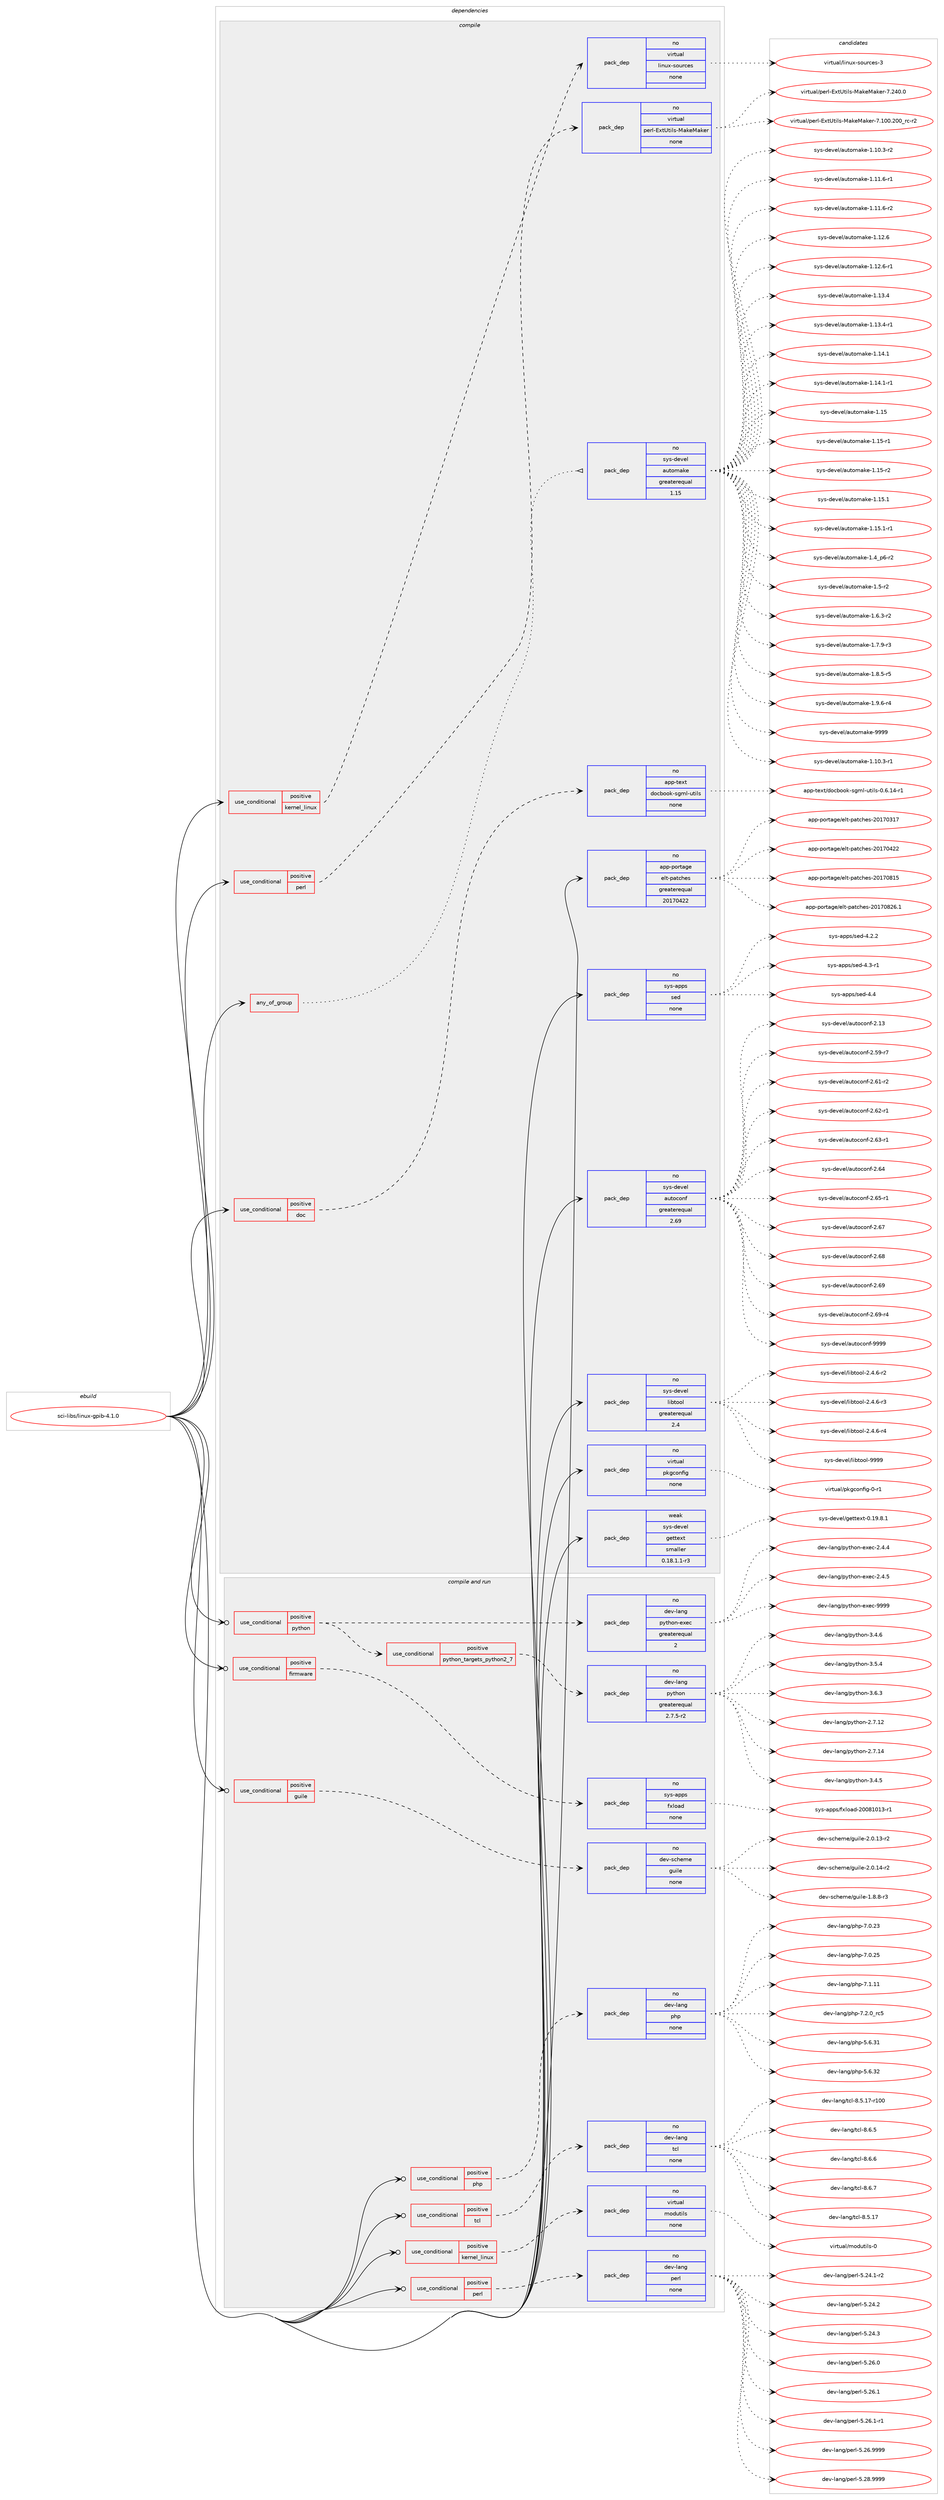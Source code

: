 digraph prolog {

# *************
# Graph options
# *************

newrank=true;
concentrate=true;
compound=true;
graph [rankdir=LR,fontname=Helvetica,fontsize=10,ranksep=1.5];#, ranksep=2.5, nodesep=0.2];
edge  [arrowhead=vee];
node  [fontname=Helvetica,fontsize=10];

# **********
# The ebuild
# **********

subgraph cluster_leftcol {
color=gray;
rank=same;
label=<<i>ebuild</i>>;
id [label="sci-libs/linux-gpib-4.1.0", color=red, width=4, href="../sci-libs/linux-gpib-4.1.0.svg"];
}

# ****************
# The dependencies
# ****************

subgraph cluster_midcol {
color=gray;
label=<<i>dependencies</i>>;
subgraph cluster_compile {
fillcolor="#eeeeee";
style=filled;
label=<<i>compile</i>>;
subgraph any7656 {
dependency452490 [label=<<TABLE BORDER="0" CELLBORDER="1" CELLSPACING="0" CELLPADDING="4"><TR><TD CELLPADDING="10">any_of_group</TD></TR></TABLE>>, shape=none, color=red];subgraph pack333828 {
dependency452491 [label=<<TABLE BORDER="0" CELLBORDER="1" CELLSPACING="0" CELLPADDING="4" WIDTH="220"><TR><TD ROWSPAN="6" CELLPADDING="30">pack_dep</TD></TR><TR><TD WIDTH="110">no</TD></TR><TR><TD>sys-devel</TD></TR><TR><TD>automake</TD></TR><TR><TD>greaterequal</TD></TR><TR><TD>1.15</TD></TR></TABLE>>, shape=none, color=blue];
}
dependency452490:e -> dependency452491:w [weight=20,style="dotted",arrowhead="oinv"];
}
id:e -> dependency452490:w [weight=20,style="solid",arrowhead="vee"];
subgraph cond110757 {
dependency452492 [label=<<TABLE BORDER="0" CELLBORDER="1" CELLSPACING="0" CELLPADDING="4"><TR><TD ROWSPAN="3" CELLPADDING="10">use_conditional</TD></TR><TR><TD>positive</TD></TR><TR><TD>doc</TD></TR></TABLE>>, shape=none, color=red];
subgraph pack333829 {
dependency452493 [label=<<TABLE BORDER="0" CELLBORDER="1" CELLSPACING="0" CELLPADDING="4" WIDTH="220"><TR><TD ROWSPAN="6" CELLPADDING="30">pack_dep</TD></TR><TR><TD WIDTH="110">no</TD></TR><TR><TD>app-text</TD></TR><TR><TD>docbook-sgml-utils</TD></TR><TR><TD>none</TD></TR><TR><TD></TD></TR></TABLE>>, shape=none, color=blue];
}
dependency452492:e -> dependency452493:w [weight=20,style="dashed",arrowhead="vee"];
}
id:e -> dependency452492:w [weight=20,style="solid",arrowhead="vee"];
subgraph cond110758 {
dependency452494 [label=<<TABLE BORDER="0" CELLBORDER="1" CELLSPACING="0" CELLPADDING="4"><TR><TD ROWSPAN="3" CELLPADDING="10">use_conditional</TD></TR><TR><TD>positive</TD></TR><TR><TD>kernel_linux</TD></TR></TABLE>>, shape=none, color=red];
subgraph pack333830 {
dependency452495 [label=<<TABLE BORDER="0" CELLBORDER="1" CELLSPACING="0" CELLPADDING="4" WIDTH="220"><TR><TD ROWSPAN="6" CELLPADDING="30">pack_dep</TD></TR><TR><TD WIDTH="110">no</TD></TR><TR><TD>virtual</TD></TR><TR><TD>linux-sources</TD></TR><TR><TD>none</TD></TR><TR><TD></TD></TR></TABLE>>, shape=none, color=blue];
}
dependency452494:e -> dependency452495:w [weight=20,style="dashed",arrowhead="vee"];
}
id:e -> dependency452494:w [weight=20,style="solid",arrowhead="vee"];
subgraph cond110759 {
dependency452496 [label=<<TABLE BORDER="0" CELLBORDER="1" CELLSPACING="0" CELLPADDING="4"><TR><TD ROWSPAN="3" CELLPADDING="10">use_conditional</TD></TR><TR><TD>positive</TD></TR><TR><TD>perl</TD></TR></TABLE>>, shape=none, color=red];
subgraph pack333831 {
dependency452497 [label=<<TABLE BORDER="0" CELLBORDER="1" CELLSPACING="0" CELLPADDING="4" WIDTH="220"><TR><TD ROWSPAN="6" CELLPADDING="30">pack_dep</TD></TR><TR><TD WIDTH="110">no</TD></TR><TR><TD>virtual</TD></TR><TR><TD>perl-ExtUtils-MakeMaker</TD></TR><TR><TD>none</TD></TR><TR><TD></TD></TR></TABLE>>, shape=none, color=blue];
}
dependency452496:e -> dependency452497:w [weight=20,style="dashed",arrowhead="vee"];
}
id:e -> dependency452496:w [weight=20,style="solid",arrowhead="vee"];
subgraph pack333832 {
dependency452498 [label=<<TABLE BORDER="0" CELLBORDER="1" CELLSPACING="0" CELLPADDING="4" WIDTH="220"><TR><TD ROWSPAN="6" CELLPADDING="30">pack_dep</TD></TR><TR><TD WIDTH="110">no</TD></TR><TR><TD>app-portage</TD></TR><TR><TD>elt-patches</TD></TR><TR><TD>greaterequal</TD></TR><TR><TD>20170422</TD></TR></TABLE>>, shape=none, color=blue];
}
id:e -> dependency452498:w [weight=20,style="solid",arrowhead="vee"];
subgraph pack333833 {
dependency452499 [label=<<TABLE BORDER="0" CELLBORDER="1" CELLSPACING="0" CELLPADDING="4" WIDTH="220"><TR><TD ROWSPAN="6" CELLPADDING="30">pack_dep</TD></TR><TR><TD WIDTH="110">no</TD></TR><TR><TD>sys-apps</TD></TR><TR><TD>sed</TD></TR><TR><TD>none</TD></TR><TR><TD></TD></TR></TABLE>>, shape=none, color=blue];
}
id:e -> dependency452499:w [weight=20,style="solid",arrowhead="vee"];
subgraph pack333834 {
dependency452500 [label=<<TABLE BORDER="0" CELLBORDER="1" CELLSPACING="0" CELLPADDING="4" WIDTH="220"><TR><TD ROWSPAN="6" CELLPADDING="30">pack_dep</TD></TR><TR><TD WIDTH="110">no</TD></TR><TR><TD>sys-devel</TD></TR><TR><TD>autoconf</TD></TR><TR><TD>greaterequal</TD></TR><TR><TD>2.69</TD></TR></TABLE>>, shape=none, color=blue];
}
id:e -> dependency452500:w [weight=20,style="solid",arrowhead="vee"];
subgraph pack333835 {
dependency452501 [label=<<TABLE BORDER="0" CELLBORDER="1" CELLSPACING="0" CELLPADDING="4" WIDTH="220"><TR><TD ROWSPAN="6" CELLPADDING="30">pack_dep</TD></TR><TR><TD WIDTH="110">no</TD></TR><TR><TD>sys-devel</TD></TR><TR><TD>libtool</TD></TR><TR><TD>greaterequal</TD></TR><TR><TD>2.4</TD></TR></TABLE>>, shape=none, color=blue];
}
id:e -> dependency452501:w [weight=20,style="solid",arrowhead="vee"];
subgraph pack333836 {
dependency452502 [label=<<TABLE BORDER="0" CELLBORDER="1" CELLSPACING="0" CELLPADDING="4" WIDTH="220"><TR><TD ROWSPAN="6" CELLPADDING="30">pack_dep</TD></TR><TR><TD WIDTH="110">no</TD></TR><TR><TD>virtual</TD></TR><TR><TD>pkgconfig</TD></TR><TR><TD>none</TD></TR><TR><TD></TD></TR></TABLE>>, shape=none, color=blue];
}
id:e -> dependency452502:w [weight=20,style="solid",arrowhead="vee"];
subgraph pack333837 {
dependency452503 [label=<<TABLE BORDER="0" CELLBORDER="1" CELLSPACING="0" CELLPADDING="4" WIDTH="220"><TR><TD ROWSPAN="6" CELLPADDING="30">pack_dep</TD></TR><TR><TD WIDTH="110">weak</TD></TR><TR><TD>sys-devel</TD></TR><TR><TD>gettext</TD></TR><TR><TD>smaller</TD></TR><TR><TD>0.18.1.1-r3</TD></TR></TABLE>>, shape=none, color=blue];
}
id:e -> dependency452503:w [weight=20,style="solid",arrowhead="vee"];
}
subgraph cluster_compileandrun {
fillcolor="#eeeeee";
style=filled;
label=<<i>compile and run</i>>;
subgraph cond110760 {
dependency452504 [label=<<TABLE BORDER="0" CELLBORDER="1" CELLSPACING="0" CELLPADDING="4"><TR><TD ROWSPAN="3" CELLPADDING="10">use_conditional</TD></TR><TR><TD>positive</TD></TR><TR><TD>firmware</TD></TR></TABLE>>, shape=none, color=red];
subgraph pack333838 {
dependency452505 [label=<<TABLE BORDER="0" CELLBORDER="1" CELLSPACING="0" CELLPADDING="4" WIDTH="220"><TR><TD ROWSPAN="6" CELLPADDING="30">pack_dep</TD></TR><TR><TD WIDTH="110">no</TD></TR><TR><TD>sys-apps</TD></TR><TR><TD>fxload</TD></TR><TR><TD>none</TD></TR><TR><TD></TD></TR></TABLE>>, shape=none, color=blue];
}
dependency452504:e -> dependency452505:w [weight=20,style="dashed",arrowhead="vee"];
}
id:e -> dependency452504:w [weight=20,style="solid",arrowhead="odotvee"];
subgraph cond110761 {
dependency452506 [label=<<TABLE BORDER="0" CELLBORDER="1" CELLSPACING="0" CELLPADDING="4"><TR><TD ROWSPAN="3" CELLPADDING="10">use_conditional</TD></TR><TR><TD>positive</TD></TR><TR><TD>guile</TD></TR></TABLE>>, shape=none, color=red];
subgraph pack333839 {
dependency452507 [label=<<TABLE BORDER="0" CELLBORDER="1" CELLSPACING="0" CELLPADDING="4" WIDTH="220"><TR><TD ROWSPAN="6" CELLPADDING="30">pack_dep</TD></TR><TR><TD WIDTH="110">no</TD></TR><TR><TD>dev-scheme</TD></TR><TR><TD>guile</TD></TR><TR><TD>none</TD></TR><TR><TD></TD></TR></TABLE>>, shape=none, color=blue];
}
dependency452506:e -> dependency452507:w [weight=20,style="dashed",arrowhead="vee"];
}
id:e -> dependency452506:w [weight=20,style="solid",arrowhead="odotvee"];
subgraph cond110762 {
dependency452508 [label=<<TABLE BORDER="0" CELLBORDER="1" CELLSPACING="0" CELLPADDING="4"><TR><TD ROWSPAN="3" CELLPADDING="10">use_conditional</TD></TR><TR><TD>positive</TD></TR><TR><TD>kernel_linux</TD></TR></TABLE>>, shape=none, color=red];
subgraph pack333840 {
dependency452509 [label=<<TABLE BORDER="0" CELLBORDER="1" CELLSPACING="0" CELLPADDING="4" WIDTH="220"><TR><TD ROWSPAN="6" CELLPADDING="30">pack_dep</TD></TR><TR><TD WIDTH="110">no</TD></TR><TR><TD>virtual</TD></TR><TR><TD>modutils</TD></TR><TR><TD>none</TD></TR><TR><TD></TD></TR></TABLE>>, shape=none, color=blue];
}
dependency452508:e -> dependency452509:w [weight=20,style="dashed",arrowhead="vee"];
}
id:e -> dependency452508:w [weight=20,style="solid",arrowhead="odotvee"];
subgraph cond110763 {
dependency452510 [label=<<TABLE BORDER="0" CELLBORDER="1" CELLSPACING="0" CELLPADDING="4"><TR><TD ROWSPAN="3" CELLPADDING="10">use_conditional</TD></TR><TR><TD>positive</TD></TR><TR><TD>perl</TD></TR></TABLE>>, shape=none, color=red];
subgraph pack333841 {
dependency452511 [label=<<TABLE BORDER="0" CELLBORDER="1" CELLSPACING="0" CELLPADDING="4" WIDTH="220"><TR><TD ROWSPAN="6" CELLPADDING="30">pack_dep</TD></TR><TR><TD WIDTH="110">no</TD></TR><TR><TD>dev-lang</TD></TR><TR><TD>perl</TD></TR><TR><TD>none</TD></TR><TR><TD></TD></TR></TABLE>>, shape=none, color=blue];
}
dependency452510:e -> dependency452511:w [weight=20,style="dashed",arrowhead="vee"];
}
id:e -> dependency452510:w [weight=20,style="solid",arrowhead="odotvee"];
subgraph cond110764 {
dependency452512 [label=<<TABLE BORDER="0" CELLBORDER="1" CELLSPACING="0" CELLPADDING="4"><TR><TD ROWSPAN="3" CELLPADDING="10">use_conditional</TD></TR><TR><TD>positive</TD></TR><TR><TD>php</TD></TR></TABLE>>, shape=none, color=red];
subgraph pack333842 {
dependency452513 [label=<<TABLE BORDER="0" CELLBORDER="1" CELLSPACING="0" CELLPADDING="4" WIDTH="220"><TR><TD ROWSPAN="6" CELLPADDING="30">pack_dep</TD></TR><TR><TD WIDTH="110">no</TD></TR><TR><TD>dev-lang</TD></TR><TR><TD>php</TD></TR><TR><TD>none</TD></TR><TR><TD></TD></TR></TABLE>>, shape=none, color=blue];
}
dependency452512:e -> dependency452513:w [weight=20,style="dashed",arrowhead="vee"];
}
id:e -> dependency452512:w [weight=20,style="solid",arrowhead="odotvee"];
subgraph cond110765 {
dependency452514 [label=<<TABLE BORDER="0" CELLBORDER="1" CELLSPACING="0" CELLPADDING="4"><TR><TD ROWSPAN="3" CELLPADDING="10">use_conditional</TD></TR><TR><TD>positive</TD></TR><TR><TD>python</TD></TR></TABLE>>, shape=none, color=red];
subgraph cond110766 {
dependency452515 [label=<<TABLE BORDER="0" CELLBORDER="1" CELLSPACING="0" CELLPADDING="4"><TR><TD ROWSPAN="3" CELLPADDING="10">use_conditional</TD></TR><TR><TD>positive</TD></TR><TR><TD>python_targets_python2_7</TD></TR></TABLE>>, shape=none, color=red];
subgraph pack333843 {
dependency452516 [label=<<TABLE BORDER="0" CELLBORDER="1" CELLSPACING="0" CELLPADDING="4" WIDTH="220"><TR><TD ROWSPAN="6" CELLPADDING="30">pack_dep</TD></TR><TR><TD WIDTH="110">no</TD></TR><TR><TD>dev-lang</TD></TR><TR><TD>python</TD></TR><TR><TD>greaterequal</TD></TR><TR><TD>2.7.5-r2</TD></TR></TABLE>>, shape=none, color=blue];
}
dependency452515:e -> dependency452516:w [weight=20,style="dashed",arrowhead="vee"];
}
dependency452514:e -> dependency452515:w [weight=20,style="dashed",arrowhead="vee"];
subgraph pack333844 {
dependency452517 [label=<<TABLE BORDER="0" CELLBORDER="1" CELLSPACING="0" CELLPADDING="4" WIDTH="220"><TR><TD ROWSPAN="6" CELLPADDING="30">pack_dep</TD></TR><TR><TD WIDTH="110">no</TD></TR><TR><TD>dev-lang</TD></TR><TR><TD>python-exec</TD></TR><TR><TD>greaterequal</TD></TR><TR><TD>2</TD></TR></TABLE>>, shape=none, color=blue];
}
dependency452514:e -> dependency452517:w [weight=20,style="dashed",arrowhead="vee"];
}
id:e -> dependency452514:w [weight=20,style="solid",arrowhead="odotvee"];
subgraph cond110767 {
dependency452518 [label=<<TABLE BORDER="0" CELLBORDER="1" CELLSPACING="0" CELLPADDING="4"><TR><TD ROWSPAN="3" CELLPADDING="10">use_conditional</TD></TR><TR><TD>positive</TD></TR><TR><TD>tcl</TD></TR></TABLE>>, shape=none, color=red];
subgraph pack333845 {
dependency452519 [label=<<TABLE BORDER="0" CELLBORDER="1" CELLSPACING="0" CELLPADDING="4" WIDTH="220"><TR><TD ROWSPAN="6" CELLPADDING="30">pack_dep</TD></TR><TR><TD WIDTH="110">no</TD></TR><TR><TD>dev-lang</TD></TR><TR><TD>tcl</TD></TR><TR><TD>none</TD></TR><TR><TD></TD></TR></TABLE>>, shape=none, color=blue];
}
dependency452518:e -> dependency452519:w [weight=20,style="dashed",arrowhead="vee"];
}
id:e -> dependency452518:w [weight=20,style="solid",arrowhead="odotvee"];
}
subgraph cluster_run {
fillcolor="#eeeeee";
style=filled;
label=<<i>run</i>>;
}
}

# **************
# The candidates
# **************

subgraph cluster_choices {
rank=same;
color=gray;
label=<<i>candidates</i>>;

subgraph choice333828 {
color=black;
nodesep=1;
choice11512111545100101118101108479711711611110997107101454946494846514511449 [label="sys-devel/automake-1.10.3-r1", color=red, width=4,href="../sys-devel/automake-1.10.3-r1.svg"];
choice11512111545100101118101108479711711611110997107101454946494846514511450 [label="sys-devel/automake-1.10.3-r2", color=red, width=4,href="../sys-devel/automake-1.10.3-r2.svg"];
choice11512111545100101118101108479711711611110997107101454946494946544511449 [label="sys-devel/automake-1.11.6-r1", color=red, width=4,href="../sys-devel/automake-1.11.6-r1.svg"];
choice11512111545100101118101108479711711611110997107101454946494946544511450 [label="sys-devel/automake-1.11.6-r2", color=red, width=4,href="../sys-devel/automake-1.11.6-r2.svg"];
choice1151211154510010111810110847971171161111099710710145494649504654 [label="sys-devel/automake-1.12.6", color=red, width=4,href="../sys-devel/automake-1.12.6.svg"];
choice11512111545100101118101108479711711611110997107101454946495046544511449 [label="sys-devel/automake-1.12.6-r1", color=red, width=4,href="../sys-devel/automake-1.12.6-r1.svg"];
choice1151211154510010111810110847971171161111099710710145494649514652 [label="sys-devel/automake-1.13.4", color=red, width=4,href="../sys-devel/automake-1.13.4.svg"];
choice11512111545100101118101108479711711611110997107101454946495146524511449 [label="sys-devel/automake-1.13.4-r1", color=red, width=4,href="../sys-devel/automake-1.13.4-r1.svg"];
choice1151211154510010111810110847971171161111099710710145494649524649 [label="sys-devel/automake-1.14.1", color=red, width=4,href="../sys-devel/automake-1.14.1.svg"];
choice11512111545100101118101108479711711611110997107101454946495246494511449 [label="sys-devel/automake-1.14.1-r1", color=red, width=4,href="../sys-devel/automake-1.14.1-r1.svg"];
choice115121115451001011181011084797117116111109971071014549464953 [label="sys-devel/automake-1.15", color=red, width=4,href="../sys-devel/automake-1.15.svg"];
choice1151211154510010111810110847971171161111099710710145494649534511449 [label="sys-devel/automake-1.15-r1", color=red, width=4,href="../sys-devel/automake-1.15-r1.svg"];
choice1151211154510010111810110847971171161111099710710145494649534511450 [label="sys-devel/automake-1.15-r2", color=red, width=4,href="../sys-devel/automake-1.15-r2.svg"];
choice1151211154510010111810110847971171161111099710710145494649534649 [label="sys-devel/automake-1.15.1", color=red, width=4,href="../sys-devel/automake-1.15.1.svg"];
choice11512111545100101118101108479711711611110997107101454946495346494511449 [label="sys-devel/automake-1.15.1-r1", color=red, width=4,href="../sys-devel/automake-1.15.1-r1.svg"];
choice115121115451001011181011084797117116111109971071014549465295112544511450 [label="sys-devel/automake-1.4_p6-r2", color=red, width=4,href="../sys-devel/automake-1.4_p6-r2.svg"];
choice11512111545100101118101108479711711611110997107101454946534511450 [label="sys-devel/automake-1.5-r2", color=red, width=4,href="../sys-devel/automake-1.5-r2.svg"];
choice115121115451001011181011084797117116111109971071014549465446514511450 [label="sys-devel/automake-1.6.3-r2", color=red, width=4,href="../sys-devel/automake-1.6.3-r2.svg"];
choice115121115451001011181011084797117116111109971071014549465546574511451 [label="sys-devel/automake-1.7.9-r3", color=red, width=4,href="../sys-devel/automake-1.7.9-r3.svg"];
choice115121115451001011181011084797117116111109971071014549465646534511453 [label="sys-devel/automake-1.8.5-r5", color=red, width=4,href="../sys-devel/automake-1.8.5-r5.svg"];
choice115121115451001011181011084797117116111109971071014549465746544511452 [label="sys-devel/automake-1.9.6-r4", color=red, width=4,href="../sys-devel/automake-1.9.6-r4.svg"];
choice115121115451001011181011084797117116111109971071014557575757 [label="sys-devel/automake-9999", color=red, width=4,href="../sys-devel/automake-9999.svg"];
dependency452491:e -> choice11512111545100101118101108479711711611110997107101454946494846514511449:w [style=dotted,weight="100"];
dependency452491:e -> choice11512111545100101118101108479711711611110997107101454946494846514511450:w [style=dotted,weight="100"];
dependency452491:e -> choice11512111545100101118101108479711711611110997107101454946494946544511449:w [style=dotted,weight="100"];
dependency452491:e -> choice11512111545100101118101108479711711611110997107101454946494946544511450:w [style=dotted,weight="100"];
dependency452491:e -> choice1151211154510010111810110847971171161111099710710145494649504654:w [style=dotted,weight="100"];
dependency452491:e -> choice11512111545100101118101108479711711611110997107101454946495046544511449:w [style=dotted,weight="100"];
dependency452491:e -> choice1151211154510010111810110847971171161111099710710145494649514652:w [style=dotted,weight="100"];
dependency452491:e -> choice11512111545100101118101108479711711611110997107101454946495146524511449:w [style=dotted,weight="100"];
dependency452491:e -> choice1151211154510010111810110847971171161111099710710145494649524649:w [style=dotted,weight="100"];
dependency452491:e -> choice11512111545100101118101108479711711611110997107101454946495246494511449:w [style=dotted,weight="100"];
dependency452491:e -> choice115121115451001011181011084797117116111109971071014549464953:w [style=dotted,weight="100"];
dependency452491:e -> choice1151211154510010111810110847971171161111099710710145494649534511449:w [style=dotted,weight="100"];
dependency452491:e -> choice1151211154510010111810110847971171161111099710710145494649534511450:w [style=dotted,weight="100"];
dependency452491:e -> choice1151211154510010111810110847971171161111099710710145494649534649:w [style=dotted,weight="100"];
dependency452491:e -> choice11512111545100101118101108479711711611110997107101454946495346494511449:w [style=dotted,weight="100"];
dependency452491:e -> choice115121115451001011181011084797117116111109971071014549465295112544511450:w [style=dotted,weight="100"];
dependency452491:e -> choice11512111545100101118101108479711711611110997107101454946534511450:w [style=dotted,weight="100"];
dependency452491:e -> choice115121115451001011181011084797117116111109971071014549465446514511450:w [style=dotted,weight="100"];
dependency452491:e -> choice115121115451001011181011084797117116111109971071014549465546574511451:w [style=dotted,weight="100"];
dependency452491:e -> choice115121115451001011181011084797117116111109971071014549465646534511453:w [style=dotted,weight="100"];
dependency452491:e -> choice115121115451001011181011084797117116111109971071014549465746544511452:w [style=dotted,weight="100"];
dependency452491:e -> choice115121115451001011181011084797117116111109971071014557575757:w [style=dotted,weight="100"];
}
subgraph choice333829 {
color=black;
nodesep=1;
choice97112112451161011201164710011199981111111074511510310910845117116105108115454846544649524511449 [label="app-text/docbook-sgml-utils-0.6.14-r1", color=red, width=4,href="../app-text/docbook-sgml-utils-0.6.14-r1.svg"];
dependency452493:e -> choice97112112451161011201164710011199981111111074511510310910845117116105108115454846544649524511449:w [style=dotted,weight="100"];
}
subgraph choice333830 {
color=black;
nodesep=1;
choice118105114116117971084710810511011712045115111117114991011154551 [label="virtual/linux-sources-3", color=red, width=4,href="../virtual/linux-sources-3.svg"];
dependency452495:e -> choice118105114116117971084710810511011712045115111117114991011154551:w [style=dotted,weight="100"];
}
subgraph choice333831 {
color=black;
nodesep=1;
choice118105114116117971084711210111410845691201168511610510811545779710710177971071011144555464948484650484895114994511450 [label="virtual/perl-ExtUtils-MakeMaker-7.100.200_rc-r2", color=red, width=4,href="../virtual/perl-ExtUtils-MakeMaker-7.100.200_rc-r2.svg"];
choice118105114116117971084711210111410845691201168511610510811545779710710177971071011144555465052484648 [label="virtual/perl-ExtUtils-MakeMaker-7.240.0", color=red, width=4,href="../virtual/perl-ExtUtils-MakeMaker-7.240.0.svg"];
dependency452497:e -> choice118105114116117971084711210111410845691201168511610510811545779710710177971071011144555464948484650484895114994511450:w [style=dotted,weight="100"];
dependency452497:e -> choice118105114116117971084711210111410845691201168511610510811545779710710177971071011144555465052484648:w [style=dotted,weight="100"];
}
subgraph choice333832 {
color=black;
nodesep=1;
choice97112112451121111141169710310147101108116451129711699104101115455048495548514955 [label="app-portage/elt-patches-20170317", color=red, width=4,href="../app-portage/elt-patches-20170317.svg"];
choice97112112451121111141169710310147101108116451129711699104101115455048495548525050 [label="app-portage/elt-patches-20170422", color=red, width=4,href="../app-portage/elt-patches-20170422.svg"];
choice97112112451121111141169710310147101108116451129711699104101115455048495548564953 [label="app-portage/elt-patches-20170815", color=red, width=4,href="../app-portage/elt-patches-20170815.svg"];
choice971121124511211111411697103101471011081164511297116991041011154550484955485650544649 [label="app-portage/elt-patches-20170826.1", color=red, width=4,href="../app-portage/elt-patches-20170826.1.svg"];
dependency452498:e -> choice97112112451121111141169710310147101108116451129711699104101115455048495548514955:w [style=dotted,weight="100"];
dependency452498:e -> choice97112112451121111141169710310147101108116451129711699104101115455048495548525050:w [style=dotted,weight="100"];
dependency452498:e -> choice97112112451121111141169710310147101108116451129711699104101115455048495548564953:w [style=dotted,weight="100"];
dependency452498:e -> choice971121124511211111411697103101471011081164511297116991041011154550484955485650544649:w [style=dotted,weight="100"];
}
subgraph choice333833 {
color=black;
nodesep=1;
choice115121115459711211211547115101100455246504650 [label="sys-apps/sed-4.2.2", color=red, width=4,href="../sys-apps/sed-4.2.2.svg"];
choice115121115459711211211547115101100455246514511449 [label="sys-apps/sed-4.3-r1", color=red, width=4,href="../sys-apps/sed-4.3-r1.svg"];
choice11512111545971121121154711510110045524652 [label="sys-apps/sed-4.4", color=red, width=4,href="../sys-apps/sed-4.4.svg"];
dependency452499:e -> choice115121115459711211211547115101100455246504650:w [style=dotted,weight="100"];
dependency452499:e -> choice115121115459711211211547115101100455246514511449:w [style=dotted,weight="100"];
dependency452499:e -> choice11512111545971121121154711510110045524652:w [style=dotted,weight="100"];
}
subgraph choice333834 {
color=black;
nodesep=1;
choice115121115451001011181011084797117116111991111101024550464951 [label="sys-devel/autoconf-2.13", color=red, width=4,href="../sys-devel/autoconf-2.13.svg"];
choice1151211154510010111810110847971171161119911111010245504653574511455 [label="sys-devel/autoconf-2.59-r7", color=red, width=4,href="../sys-devel/autoconf-2.59-r7.svg"];
choice1151211154510010111810110847971171161119911111010245504654494511450 [label="sys-devel/autoconf-2.61-r2", color=red, width=4,href="../sys-devel/autoconf-2.61-r2.svg"];
choice1151211154510010111810110847971171161119911111010245504654504511449 [label="sys-devel/autoconf-2.62-r1", color=red, width=4,href="../sys-devel/autoconf-2.62-r1.svg"];
choice1151211154510010111810110847971171161119911111010245504654514511449 [label="sys-devel/autoconf-2.63-r1", color=red, width=4,href="../sys-devel/autoconf-2.63-r1.svg"];
choice115121115451001011181011084797117116111991111101024550465452 [label="sys-devel/autoconf-2.64", color=red, width=4,href="../sys-devel/autoconf-2.64.svg"];
choice1151211154510010111810110847971171161119911111010245504654534511449 [label="sys-devel/autoconf-2.65-r1", color=red, width=4,href="../sys-devel/autoconf-2.65-r1.svg"];
choice115121115451001011181011084797117116111991111101024550465455 [label="sys-devel/autoconf-2.67", color=red, width=4,href="../sys-devel/autoconf-2.67.svg"];
choice115121115451001011181011084797117116111991111101024550465456 [label="sys-devel/autoconf-2.68", color=red, width=4,href="../sys-devel/autoconf-2.68.svg"];
choice115121115451001011181011084797117116111991111101024550465457 [label="sys-devel/autoconf-2.69", color=red, width=4,href="../sys-devel/autoconf-2.69.svg"];
choice1151211154510010111810110847971171161119911111010245504654574511452 [label="sys-devel/autoconf-2.69-r4", color=red, width=4,href="../sys-devel/autoconf-2.69-r4.svg"];
choice115121115451001011181011084797117116111991111101024557575757 [label="sys-devel/autoconf-9999", color=red, width=4,href="../sys-devel/autoconf-9999.svg"];
dependency452500:e -> choice115121115451001011181011084797117116111991111101024550464951:w [style=dotted,weight="100"];
dependency452500:e -> choice1151211154510010111810110847971171161119911111010245504653574511455:w [style=dotted,weight="100"];
dependency452500:e -> choice1151211154510010111810110847971171161119911111010245504654494511450:w [style=dotted,weight="100"];
dependency452500:e -> choice1151211154510010111810110847971171161119911111010245504654504511449:w [style=dotted,weight="100"];
dependency452500:e -> choice1151211154510010111810110847971171161119911111010245504654514511449:w [style=dotted,weight="100"];
dependency452500:e -> choice115121115451001011181011084797117116111991111101024550465452:w [style=dotted,weight="100"];
dependency452500:e -> choice1151211154510010111810110847971171161119911111010245504654534511449:w [style=dotted,weight="100"];
dependency452500:e -> choice115121115451001011181011084797117116111991111101024550465455:w [style=dotted,weight="100"];
dependency452500:e -> choice115121115451001011181011084797117116111991111101024550465456:w [style=dotted,weight="100"];
dependency452500:e -> choice115121115451001011181011084797117116111991111101024550465457:w [style=dotted,weight="100"];
dependency452500:e -> choice1151211154510010111810110847971171161119911111010245504654574511452:w [style=dotted,weight="100"];
dependency452500:e -> choice115121115451001011181011084797117116111991111101024557575757:w [style=dotted,weight="100"];
}
subgraph choice333835 {
color=black;
nodesep=1;
choice1151211154510010111810110847108105981161111111084550465246544511450 [label="sys-devel/libtool-2.4.6-r2", color=red, width=4,href="../sys-devel/libtool-2.4.6-r2.svg"];
choice1151211154510010111810110847108105981161111111084550465246544511451 [label="sys-devel/libtool-2.4.6-r3", color=red, width=4,href="../sys-devel/libtool-2.4.6-r3.svg"];
choice1151211154510010111810110847108105981161111111084550465246544511452 [label="sys-devel/libtool-2.4.6-r4", color=red, width=4,href="../sys-devel/libtool-2.4.6-r4.svg"];
choice1151211154510010111810110847108105981161111111084557575757 [label="sys-devel/libtool-9999", color=red, width=4,href="../sys-devel/libtool-9999.svg"];
dependency452501:e -> choice1151211154510010111810110847108105981161111111084550465246544511450:w [style=dotted,weight="100"];
dependency452501:e -> choice1151211154510010111810110847108105981161111111084550465246544511451:w [style=dotted,weight="100"];
dependency452501:e -> choice1151211154510010111810110847108105981161111111084550465246544511452:w [style=dotted,weight="100"];
dependency452501:e -> choice1151211154510010111810110847108105981161111111084557575757:w [style=dotted,weight="100"];
}
subgraph choice333836 {
color=black;
nodesep=1;
choice11810511411611797108471121071039911111010210510345484511449 [label="virtual/pkgconfig-0-r1", color=red, width=4,href="../virtual/pkgconfig-0-r1.svg"];
dependency452502:e -> choice11810511411611797108471121071039911111010210510345484511449:w [style=dotted,weight="100"];
}
subgraph choice333837 {
color=black;
nodesep=1;
choice1151211154510010111810110847103101116116101120116454846495746564649 [label="sys-devel/gettext-0.19.8.1", color=red, width=4,href="../sys-devel/gettext-0.19.8.1.svg"];
dependency452503:e -> choice1151211154510010111810110847103101116116101120116454846495746564649:w [style=dotted,weight="100"];
}
subgraph choice333838 {
color=black;
nodesep=1;
choice115121115459711211211547102120108111971004550484856494849514511449 [label="sys-apps/fxload-20081013-r1", color=red, width=4,href="../sys-apps/fxload-20081013-r1.svg"];
dependency452505:e -> choice115121115459711211211547102120108111971004550484856494849514511449:w [style=dotted,weight="100"];
}
subgraph choice333839 {
color=black;
nodesep=1;
choice1001011184511599104101109101471031171051081014549465646564511451 [label="dev-scheme/guile-1.8.8-r3", color=red, width=4,href="../dev-scheme/guile-1.8.8-r3.svg"];
choice100101118451159910410110910147103117105108101455046484649514511450 [label="dev-scheme/guile-2.0.13-r2", color=red, width=4,href="../dev-scheme/guile-2.0.13-r2.svg"];
choice100101118451159910410110910147103117105108101455046484649524511450 [label="dev-scheme/guile-2.0.14-r2", color=red, width=4,href="../dev-scheme/guile-2.0.14-r2.svg"];
dependency452507:e -> choice1001011184511599104101109101471031171051081014549465646564511451:w [style=dotted,weight="100"];
dependency452507:e -> choice100101118451159910410110910147103117105108101455046484649514511450:w [style=dotted,weight="100"];
dependency452507:e -> choice100101118451159910410110910147103117105108101455046484649524511450:w [style=dotted,weight="100"];
}
subgraph choice333840 {
color=black;
nodesep=1;
choice11810511411611797108471091111001171161051081154548 [label="virtual/modutils-0", color=red, width=4,href="../virtual/modutils-0.svg"];
dependency452509:e -> choice11810511411611797108471091111001171161051081154548:w [style=dotted,weight="100"];
}
subgraph choice333841 {
color=black;
nodesep=1;
choice100101118451089711010347112101114108455346505246494511450 [label="dev-lang/perl-5.24.1-r2", color=red, width=4,href="../dev-lang/perl-5.24.1-r2.svg"];
choice10010111845108971101034711210111410845534650524650 [label="dev-lang/perl-5.24.2", color=red, width=4,href="../dev-lang/perl-5.24.2.svg"];
choice10010111845108971101034711210111410845534650524651 [label="dev-lang/perl-5.24.3", color=red, width=4,href="../dev-lang/perl-5.24.3.svg"];
choice10010111845108971101034711210111410845534650544648 [label="dev-lang/perl-5.26.0", color=red, width=4,href="../dev-lang/perl-5.26.0.svg"];
choice10010111845108971101034711210111410845534650544649 [label="dev-lang/perl-5.26.1", color=red, width=4,href="../dev-lang/perl-5.26.1.svg"];
choice100101118451089711010347112101114108455346505446494511449 [label="dev-lang/perl-5.26.1-r1", color=red, width=4,href="../dev-lang/perl-5.26.1-r1.svg"];
choice10010111845108971101034711210111410845534650544657575757 [label="dev-lang/perl-5.26.9999", color=red, width=4,href="../dev-lang/perl-5.26.9999.svg"];
choice10010111845108971101034711210111410845534650564657575757 [label="dev-lang/perl-5.28.9999", color=red, width=4,href="../dev-lang/perl-5.28.9999.svg"];
dependency452511:e -> choice100101118451089711010347112101114108455346505246494511450:w [style=dotted,weight="100"];
dependency452511:e -> choice10010111845108971101034711210111410845534650524650:w [style=dotted,weight="100"];
dependency452511:e -> choice10010111845108971101034711210111410845534650524651:w [style=dotted,weight="100"];
dependency452511:e -> choice10010111845108971101034711210111410845534650544648:w [style=dotted,weight="100"];
dependency452511:e -> choice10010111845108971101034711210111410845534650544649:w [style=dotted,weight="100"];
dependency452511:e -> choice100101118451089711010347112101114108455346505446494511449:w [style=dotted,weight="100"];
dependency452511:e -> choice10010111845108971101034711210111410845534650544657575757:w [style=dotted,weight="100"];
dependency452511:e -> choice10010111845108971101034711210111410845534650564657575757:w [style=dotted,weight="100"];
}
subgraph choice333842 {
color=black;
nodesep=1;
choice10010111845108971101034711210411245534654465149 [label="dev-lang/php-5.6.31", color=red, width=4,href="../dev-lang/php-5.6.31.svg"];
choice10010111845108971101034711210411245534654465150 [label="dev-lang/php-5.6.32", color=red, width=4,href="../dev-lang/php-5.6.32.svg"];
choice10010111845108971101034711210411245554648465051 [label="dev-lang/php-7.0.23", color=red, width=4,href="../dev-lang/php-7.0.23.svg"];
choice10010111845108971101034711210411245554648465053 [label="dev-lang/php-7.0.25", color=red, width=4,href="../dev-lang/php-7.0.25.svg"];
choice10010111845108971101034711210411245554649464949 [label="dev-lang/php-7.1.11", color=red, width=4,href="../dev-lang/php-7.1.11.svg"];
choice100101118451089711010347112104112455546504648951149953 [label="dev-lang/php-7.2.0_rc5", color=red, width=4,href="../dev-lang/php-7.2.0_rc5.svg"];
dependency452513:e -> choice10010111845108971101034711210411245534654465149:w [style=dotted,weight="100"];
dependency452513:e -> choice10010111845108971101034711210411245534654465150:w [style=dotted,weight="100"];
dependency452513:e -> choice10010111845108971101034711210411245554648465051:w [style=dotted,weight="100"];
dependency452513:e -> choice10010111845108971101034711210411245554648465053:w [style=dotted,weight="100"];
dependency452513:e -> choice10010111845108971101034711210411245554649464949:w [style=dotted,weight="100"];
dependency452513:e -> choice100101118451089711010347112104112455546504648951149953:w [style=dotted,weight="100"];
}
subgraph choice333843 {
color=black;
nodesep=1;
choice10010111845108971101034711212111610411111045504655464950 [label="dev-lang/python-2.7.12", color=red, width=4,href="../dev-lang/python-2.7.12.svg"];
choice10010111845108971101034711212111610411111045504655464952 [label="dev-lang/python-2.7.14", color=red, width=4,href="../dev-lang/python-2.7.14.svg"];
choice100101118451089711010347112121116104111110455146524653 [label="dev-lang/python-3.4.5", color=red, width=4,href="../dev-lang/python-3.4.5.svg"];
choice100101118451089711010347112121116104111110455146524654 [label="dev-lang/python-3.4.6", color=red, width=4,href="../dev-lang/python-3.4.6.svg"];
choice100101118451089711010347112121116104111110455146534652 [label="dev-lang/python-3.5.4", color=red, width=4,href="../dev-lang/python-3.5.4.svg"];
choice100101118451089711010347112121116104111110455146544651 [label="dev-lang/python-3.6.3", color=red, width=4,href="../dev-lang/python-3.6.3.svg"];
dependency452516:e -> choice10010111845108971101034711212111610411111045504655464950:w [style=dotted,weight="100"];
dependency452516:e -> choice10010111845108971101034711212111610411111045504655464952:w [style=dotted,weight="100"];
dependency452516:e -> choice100101118451089711010347112121116104111110455146524653:w [style=dotted,weight="100"];
dependency452516:e -> choice100101118451089711010347112121116104111110455146524654:w [style=dotted,weight="100"];
dependency452516:e -> choice100101118451089711010347112121116104111110455146534652:w [style=dotted,weight="100"];
dependency452516:e -> choice100101118451089711010347112121116104111110455146544651:w [style=dotted,weight="100"];
}
subgraph choice333844 {
color=black;
nodesep=1;
choice1001011184510897110103471121211161041111104510112010199455046524652 [label="dev-lang/python-exec-2.4.4", color=red, width=4,href="../dev-lang/python-exec-2.4.4.svg"];
choice1001011184510897110103471121211161041111104510112010199455046524653 [label="dev-lang/python-exec-2.4.5", color=red, width=4,href="../dev-lang/python-exec-2.4.5.svg"];
choice10010111845108971101034711212111610411111045101120101994557575757 [label="dev-lang/python-exec-9999", color=red, width=4,href="../dev-lang/python-exec-9999.svg"];
dependency452517:e -> choice1001011184510897110103471121211161041111104510112010199455046524652:w [style=dotted,weight="100"];
dependency452517:e -> choice1001011184510897110103471121211161041111104510112010199455046524653:w [style=dotted,weight="100"];
dependency452517:e -> choice10010111845108971101034711212111610411111045101120101994557575757:w [style=dotted,weight="100"];
}
subgraph choice333845 {
color=black;
nodesep=1;
choice1001011184510897110103471169910845564653464955 [label="dev-lang/tcl-8.5.17", color=red, width=4,href="../dev-lang/tcl-8.5.17.svg"];
choice100101118451089711010347116991084556465346495545114494848 [label="dev-lang/tcl-8.5.17-r100", color=red, width=4,href="../dev-lang/tcl-8.5.17-r100.svg"];
choice10010111845108971101034711699108455646544653 [label="dev-lang/tcl-8.6.5", color=red, width=4,href="../dev-lang/tcl-8.6.5.svg"];
choice10010111845108971101034711699108455646544654 [label="dev-lang/tcl-8.6.6", color=red, width=4,href="../dev-lang/tcl-8.6.6.svg"];
choice10010111845108971101034711699108455646544655 [label="dev-lang/tcl-8.6.7", color=red, width=4,href="../dev-lang/tcl-8.6.7.svg"];
dependency452519:e -> choice1001011184510897110103471169910845564653464955:w [style=dotted,weight="100"];
dependency452519:e -> choice100101118451089711010347116991084556465346495545114494848:w [style=dotted,weight="100"];
dependency452519:e -> choice10010111845108971101034711699108455646544653:w [style=dotted,weight="100"];
dependency452519:e -> choice10010111845108971101034711699108455646544654:w [style=dotted,weight="100"];
dependency452519:e -> choice10010111845108971101034711699108455646544655:w [style=dotted,weight="100"];
}
}

}
